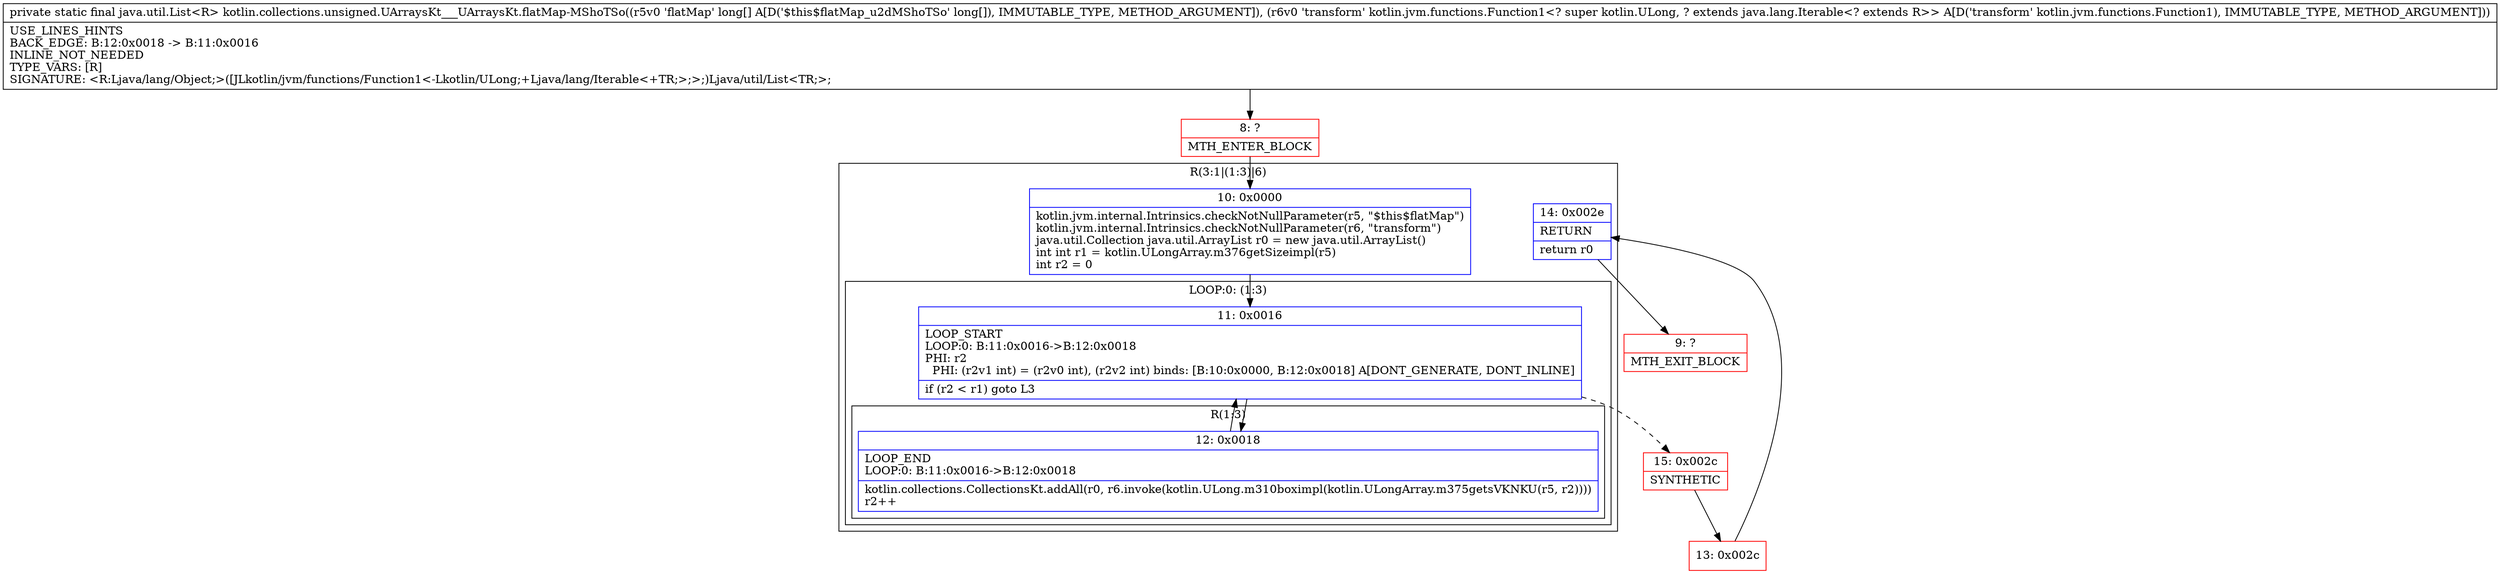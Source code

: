 digraph "CFG forkotlin.collections.unsigned.UArraysKt___UArraysKt.flatMap\-MShoTSo([JLkotlin\/jvm\/functions\/Function1;)Ljava\/util\/List;" {
subgraph cluster_Region_2128706105 {
label = "R(3:1|(1:3)|6)";
node [shape=record,color=blue];
Node_10 [shape=record,label="{10\:\ 0x0000|kotlin.jvm.internal.Intrinsics.checkNotNullParameter(r5, \"$this$flatMap\")\lkotlin.jvm.internal.Intrinsics.checkNotNullParameter(r6, \"transform\")\ljava.util.Collection java.util.ArrayList r0 = new java.util.ArrayList()\lint int r1 = kotlin.ULongArray.m376getSizeimpl(r5)\lint r2 = 0\l}"];
subgraph cluster_LoopRegion_1733517010 {
label = "LOOP:0: (1:3)";
node [shape=record,color=blue];
Node_11 [shape=record,label="{11\:\ 0x0016|LOOP_START\lLOOP:0: B:11:0x0016\-\>B:12:0x0018\lPHI: r2 \l  PHI: (r2v1 int) = (r2v0 int), (r2v2 int) binds: [B:10:0x0000, B:12:0x0018] A[DONT_GENERATE, DONT_INLINE]\l|if (r2 \< r1) goto L3\l}"];
subgraph cluster_Region_530926399 {
label = "R(1:3)";
node [shape=record,color=blue];
Node_12 [shape=record,label="{12\:\ 0x0018|LOOP_END\lLOOP:0: B:11:0x0016\-\>B:12:0x0018\l|kotlin.collections.CollectionsKt.addAll(r0, r6.invoke(kotlin.ULong.m310boximpl(kotlin.ULongArray.m375getsVKNKU(r5, r2))))\lr2++\l}"];
}
}
Node_14 [shape=record,label="{14\:\ 0x002e|RETURN\l|return r0\l}"];
}
Node_8 [shape=record,color=red,label="{8\:\ ?|MTH_ENTER_BLOCK\l}"];
Node_15 [shape=record,color=red,label="{15\:\ 0x002c|SYNTHETIC\l}"];
Node_13 [shape=record,color=red,label="{13\:\ 0x002c}"];
Node_9 [shape=record,color=red,label="{9\:\ ?|MTH_EXIT_BLOCK\l}"];
MethodNode[shape=record,label="{private static final java.util.List\<R\> kotlin.collections.unsigned.UArraysKt___UArraysKt.flatMap\-MShoTSo((r5v0 'flatMap' long[] A[D('$this$flatMap_u2dMShoTSo' long[]), IMMUTABLE_TYPE, METHOD_ARGUMENT]), (r6v0 'transform' kotlin.jvm.functions.Function1\<? super kotlin.ULong, ? extends java.lang.Iterable\<? extends R\>\> A[D('transform' kotlin.jvm.functions.Function1), IMMUTABLE_TYPE, METHOD_ARGUMENT]))  | USE_LINES_HINTS\lBACK_EDGE: B:12:0x0018 \-\> B:11:0x0016\lINLINE_NOT_NEEDED\lTYPE_VARS: [R]\lSIGNATURE: \<R:Ljava\/lang\/Object;\>([JLkotlin\/jvm\/functions\/Function1\<\-Lkotlin\/ULong;+Ljava\/lang\/Iterable\<+TR;\>;\>;)Ljava\/util\/List\<TR;\>;\l}"];
MethodNode -> Node_8;Node_10 -> Node_11;
Node_11 -> Node_12;
Node_11 -> Node_15[style=dashed];
Node_12 -> Node_11;
Node_14 -> Node_9;
Node_8 -> Node_10;
Node_15 -> Node_13;
Node_13 -> Node_14;
}

